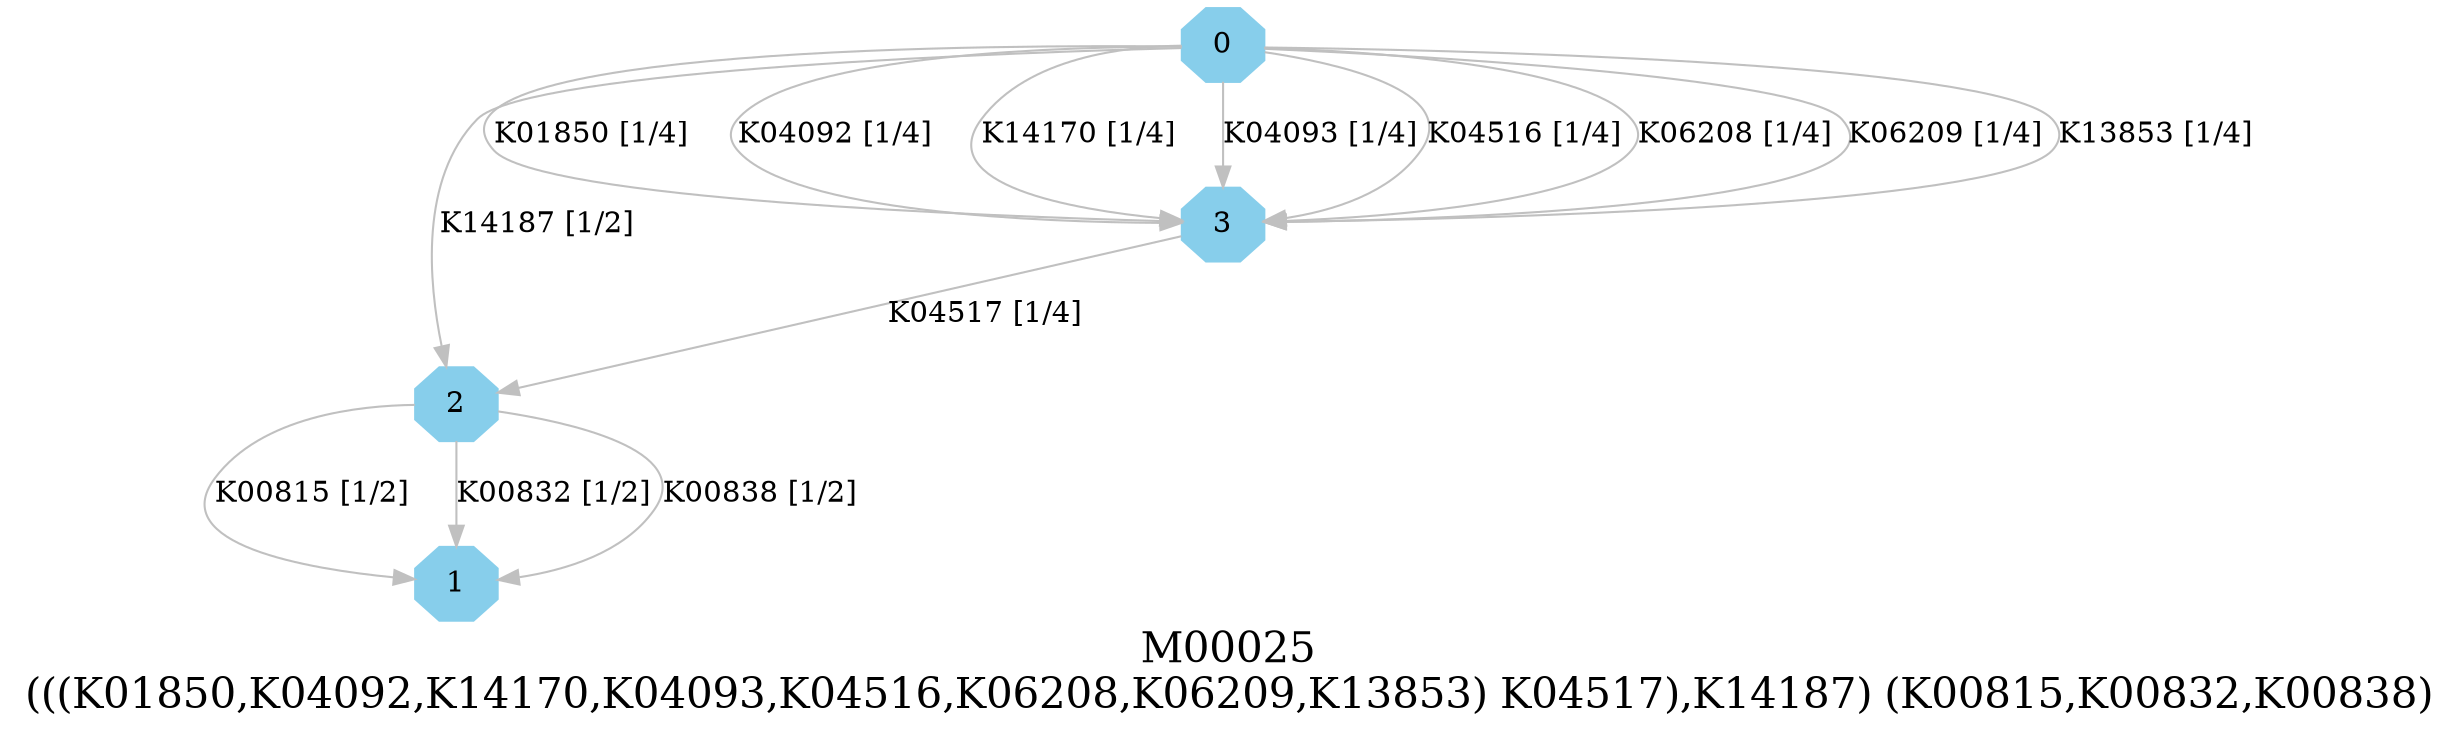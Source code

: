 digraph G {
graph [label="M00025
(((K01850,K04092,K14170,K04093,K04516,K06208,K06209,K13853) K04517),K14187) (K00815,K00832,K00838)",fontsize=20];
node [shape=box,style=filled];
edge [len=3,color=grey];
{node [width=.3,height=.3,shape=octagon,style=filled,color=skyblue] 0 1 2 3 }
0 -> 3 [label="K01850 [1/4]"];
0 -> 3 [label="K04092 [1/4]"];
0 -> 3 [label="K14170 [1/4]"];
0 -> 3 [label="K04093 [1/4]"];
0 -> 3 [label="K04516 [1/4]"];
0 -> 3 [label="K06208 [1/4]"];
0 -> 3 [label="K06209 [1/4]"];
0 -> 3 [label="K13853 [1/4]"];
0 -> 2 [label="K14187 [1/2]"];
2 -> 1 [label="K00815 [1/2]"];
2 -> 1 [label="K00832 [1/2]"];
2 -> 1 [label="K00838 [1/2]"];
3 -> 2 [label="K04517 [1/4]"];
}